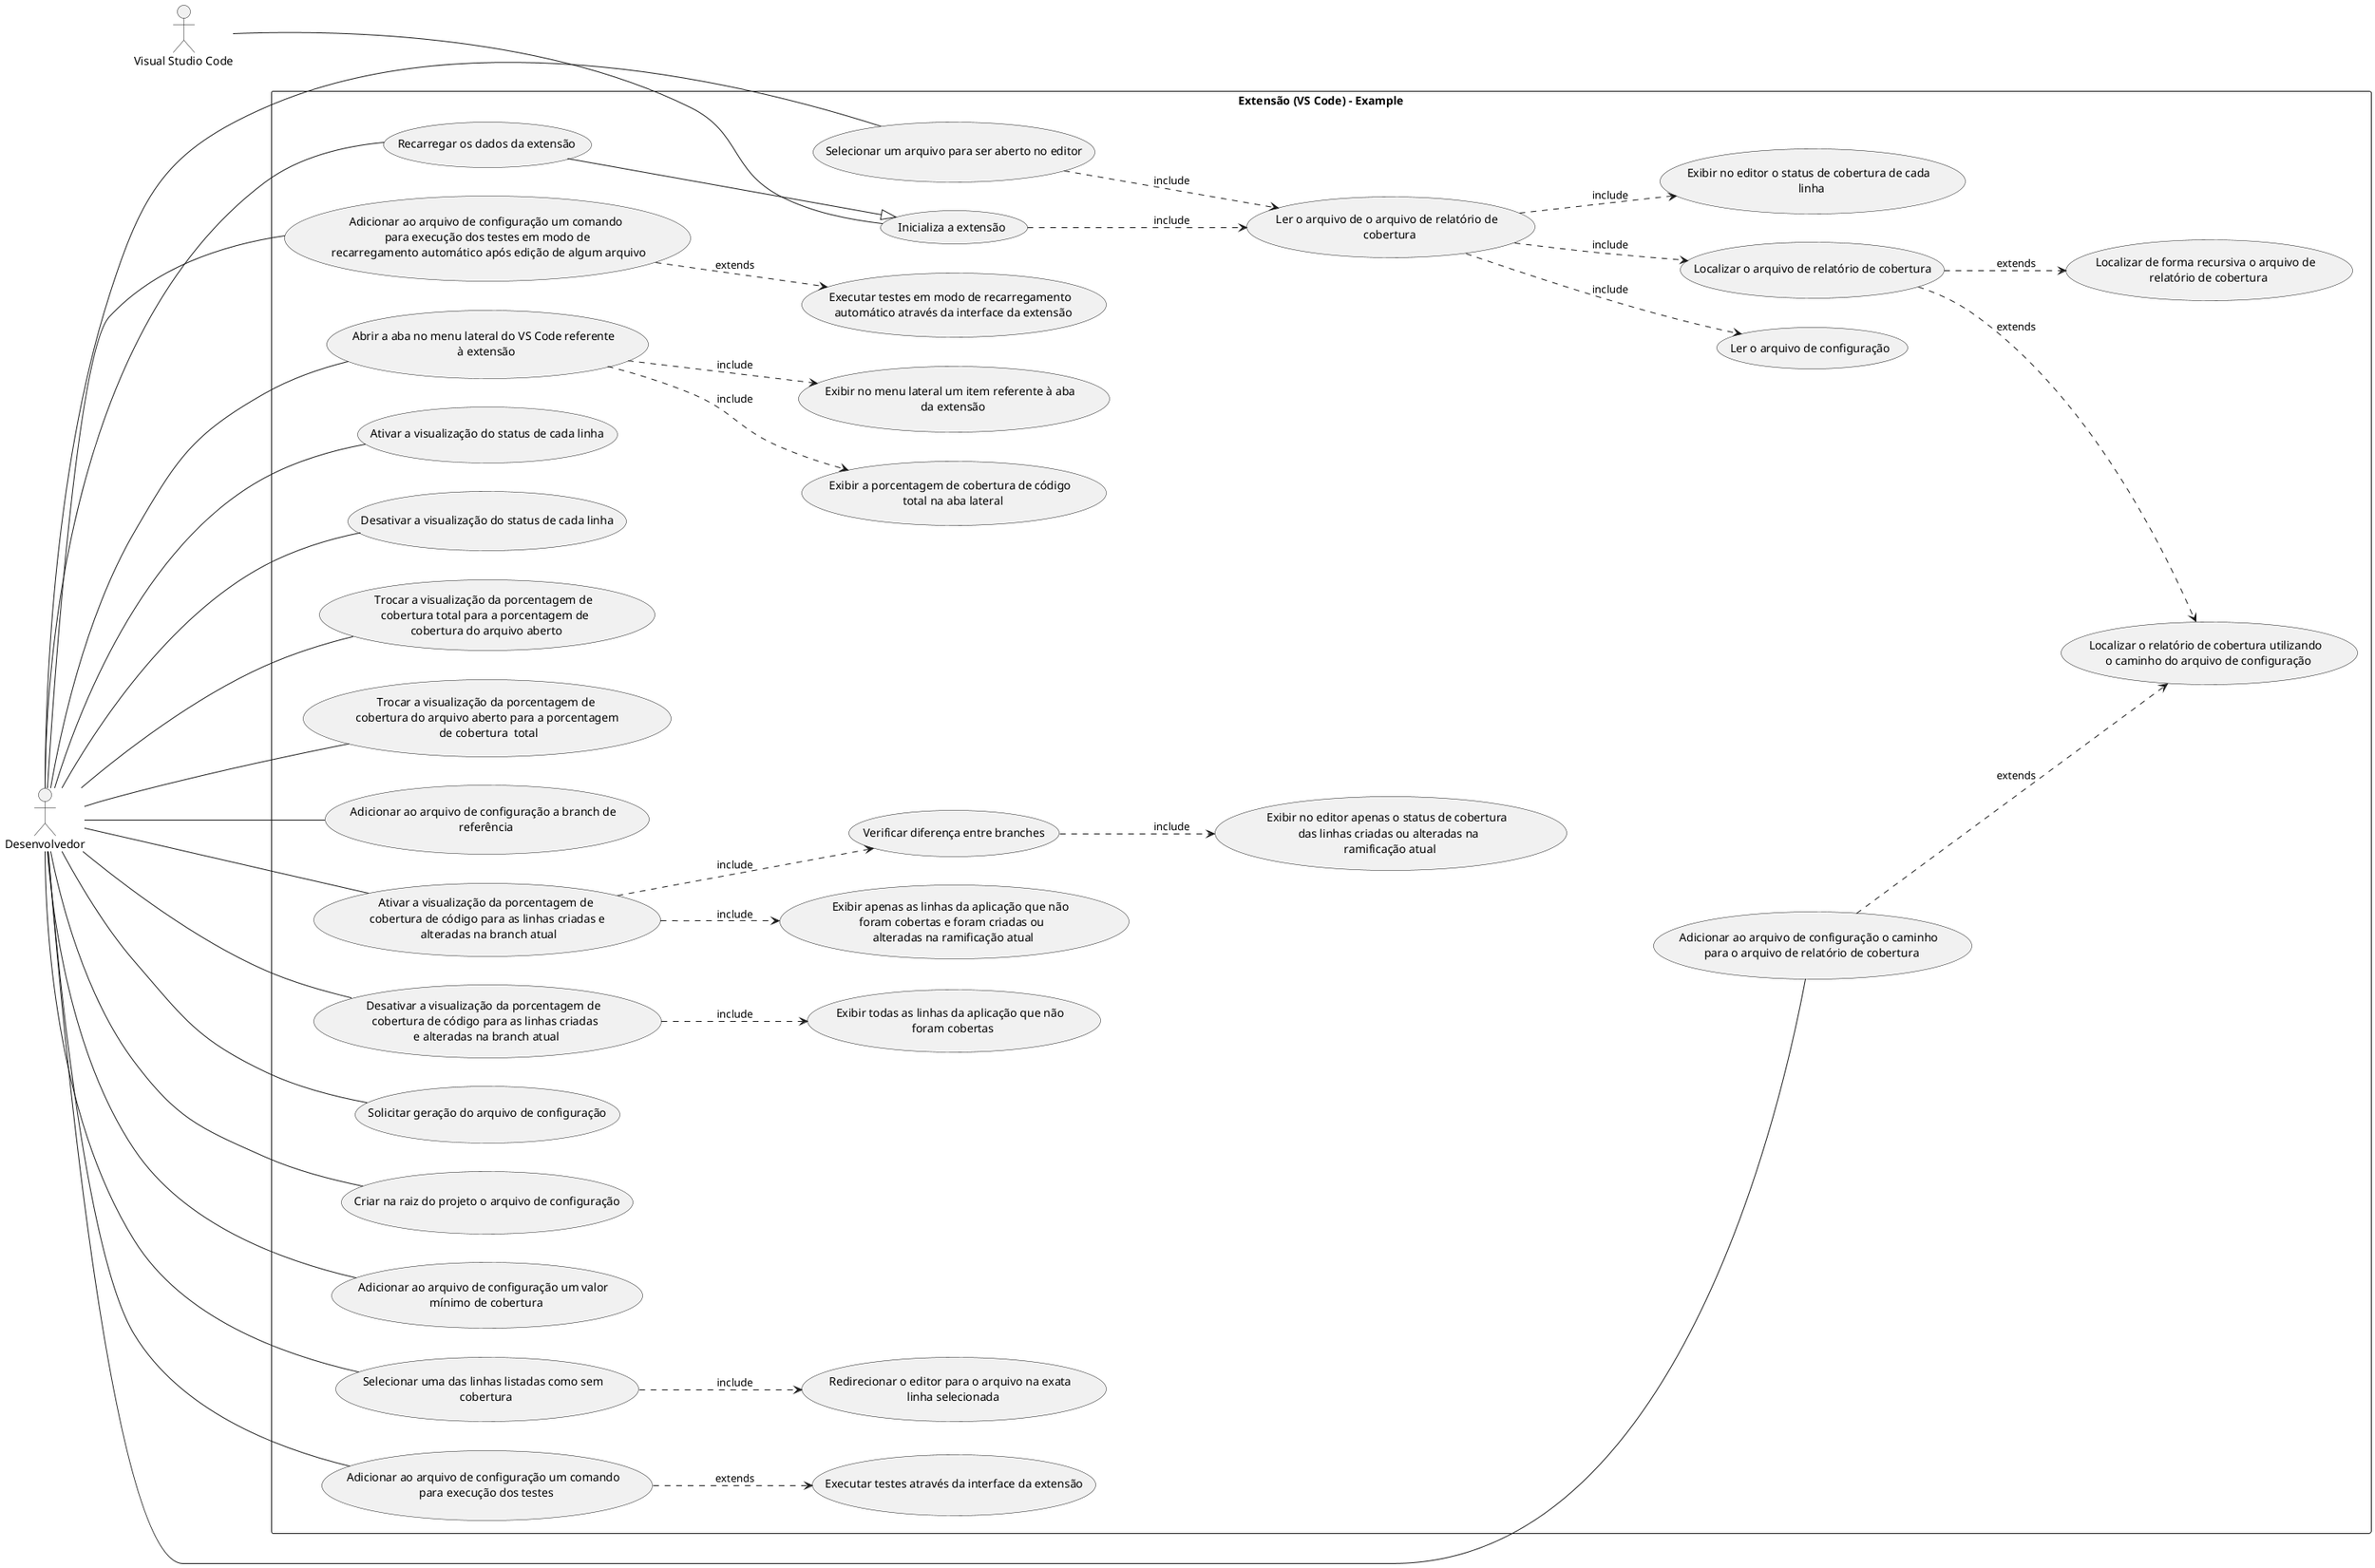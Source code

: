 @startuml

left to right direction
skinparam packageStyle rectangle

"Desenvolvedor" as Dev
"Visual Studio Code" as VSCode

package "Extensão (VS Code) - Example" {
  "Inicializa a extensão" as (UC00)
  "Ler o arquivo de o arquivo de relatório de \n cobertura" as (UC01)
  "Localizar o arquivo de relatório de cobertura" as (UC02)
  "Localizar de forma recursiva o arquivo de \n relatório de cobertura" as (UC02.1)
  "Localizar o relatório de cobertura utilizando \n o caminho do arquivo de configuração" as (UC02.2)
  "Selecionar um arquivo para ser aberto no editor" as (UC03)
  "Exibir no editor o status de cobertura de cada \n linha" as (UC04)
  "Abrir a aba no menu lateral do VS Code referente \n à extensão" as (UC05)
  "Exibir no menu lateral um item referente à aba \n da extensão" as (UC06)
  "Exibir a porcentagem de cobertura de código \n total na aba lateral" as (UC07)
  "Ativar a visualização do status de cada linha" as (UC08)
  "Desativar a visualização do status de cada linha" as (UC09)
  "Trocar a visualização da porcentagem de \n cobertura total para a porcentagem de \n cobertura do arquivo aberto" as (UC10)
  "Trocar a visualização da porcentagem de \n cobertura do arquivo aberto para a porcentagem \n de cobertura  total" as (UC11)
  "Adicionar ao arquivo de configuração a branch de \n referência" as (UC12)
  "Ler o arquivo de configuração" as (UC13)
  "Ativar a visualização da porcentagem de \n cobertura de código para as linhas criadas e \n alteradas na branch atual" as (UC14)
  "Desativar a visualização da porcentagem de \n cobertura de código para as linhas criadas \n e alteradas na branch atual" as (UC15)
  "Verificar diferença entre branches" as (UC16)
  "Exibir no editor apenas o status de cobertura \n das linhas criadas ou alteradas na \n ramificação atual" as (UC17)
  "Solicitar geração do arquivo de configuração" as (UC18)
  "Criar na raiz do projeto o arquivo de configuração" as (UC19)
  "Adicionar ao arquivo de configuração um valor \n mínimo de cobertura" as (UC20)
  "Adicionar ao arquivo de configuração o caminho \n para o arquivo de relatório de cobertura" as (UC21)
  "Exibir todas as linhas da aplicação que não \n foram cobertas" as (UC22)
  "Exibir apenas as linhas da aplicação que não \n foram cobertas e foram criadas ou \n alteradas na ramificação atual" as (UC23)
  "Selecionar uma das linhas listadas como sem \n cobertura" as (UC24)
  "Redirecionar o editor para o arquivo na exata \n linha selecionada" as (UC25)
  "Adicionar ao arquivo de configuração um comando \n para execução dos testes" as (UC26)
  "Executar testes através da interface da extensão" as (UC27)
  "Adicionar ao arquivo de configuração um comando \n para execução dos testes em modo de \n recarregamento automático após edição de algum arquivo" as (UC28)
  "Executar testes em modo de recarregamento \n automático através da interface da extensão" as (UC29)
  "Recarregar os dados da extensão" as (UC30)
}

VSCode --- (UC00)
(UC00) ..> (UC01) : include

(UC01) ..> (UC13) : include

Dev --- (UC03)
(UC03) ..> (UC01) : include
(UC01) ..> (UC04) : include
(UC01) ..> (UC02) : include

(UC02) ..> (UC02.1) : extends
(UC02) ..> (UC02.2) : extends

Dev --- (UC05)
(UC05) ..> (UC06) : include
(UC05) ..> (UC07) : include

Dev --- (UC08)
Dev --- (UC09)

Dev --- (UC10)
Dev --- (UC11)

Dev --- (UC12)
Dev --- (UC20)
Dev --- (UC21)
Dev --- (UC26)
Dev --- (UC28)

(UC21) ..> (UC02.2) : extends

Dev --- (UC14)
Dev --- (UC15)

(UC14) ..> (UC16) : include
(UC16) ..> (UC17) : include
(UC14) ..> (UC23) : include

Dev --- (UC18)
Dev --- (UC19)

(UC15) ..> (UC22) : include

Dev --- (UC24)
(UC24) ..> (UC25) : include

(UC26) ..> (UC27) : extends
(UC28) ..> (UC29) : extends

Dev --- (UC30)
(UC30) --|> (UC00)
' (UC01) .> (UC02) : include
' (UC03) .> (UC01) : extends

@enduml
